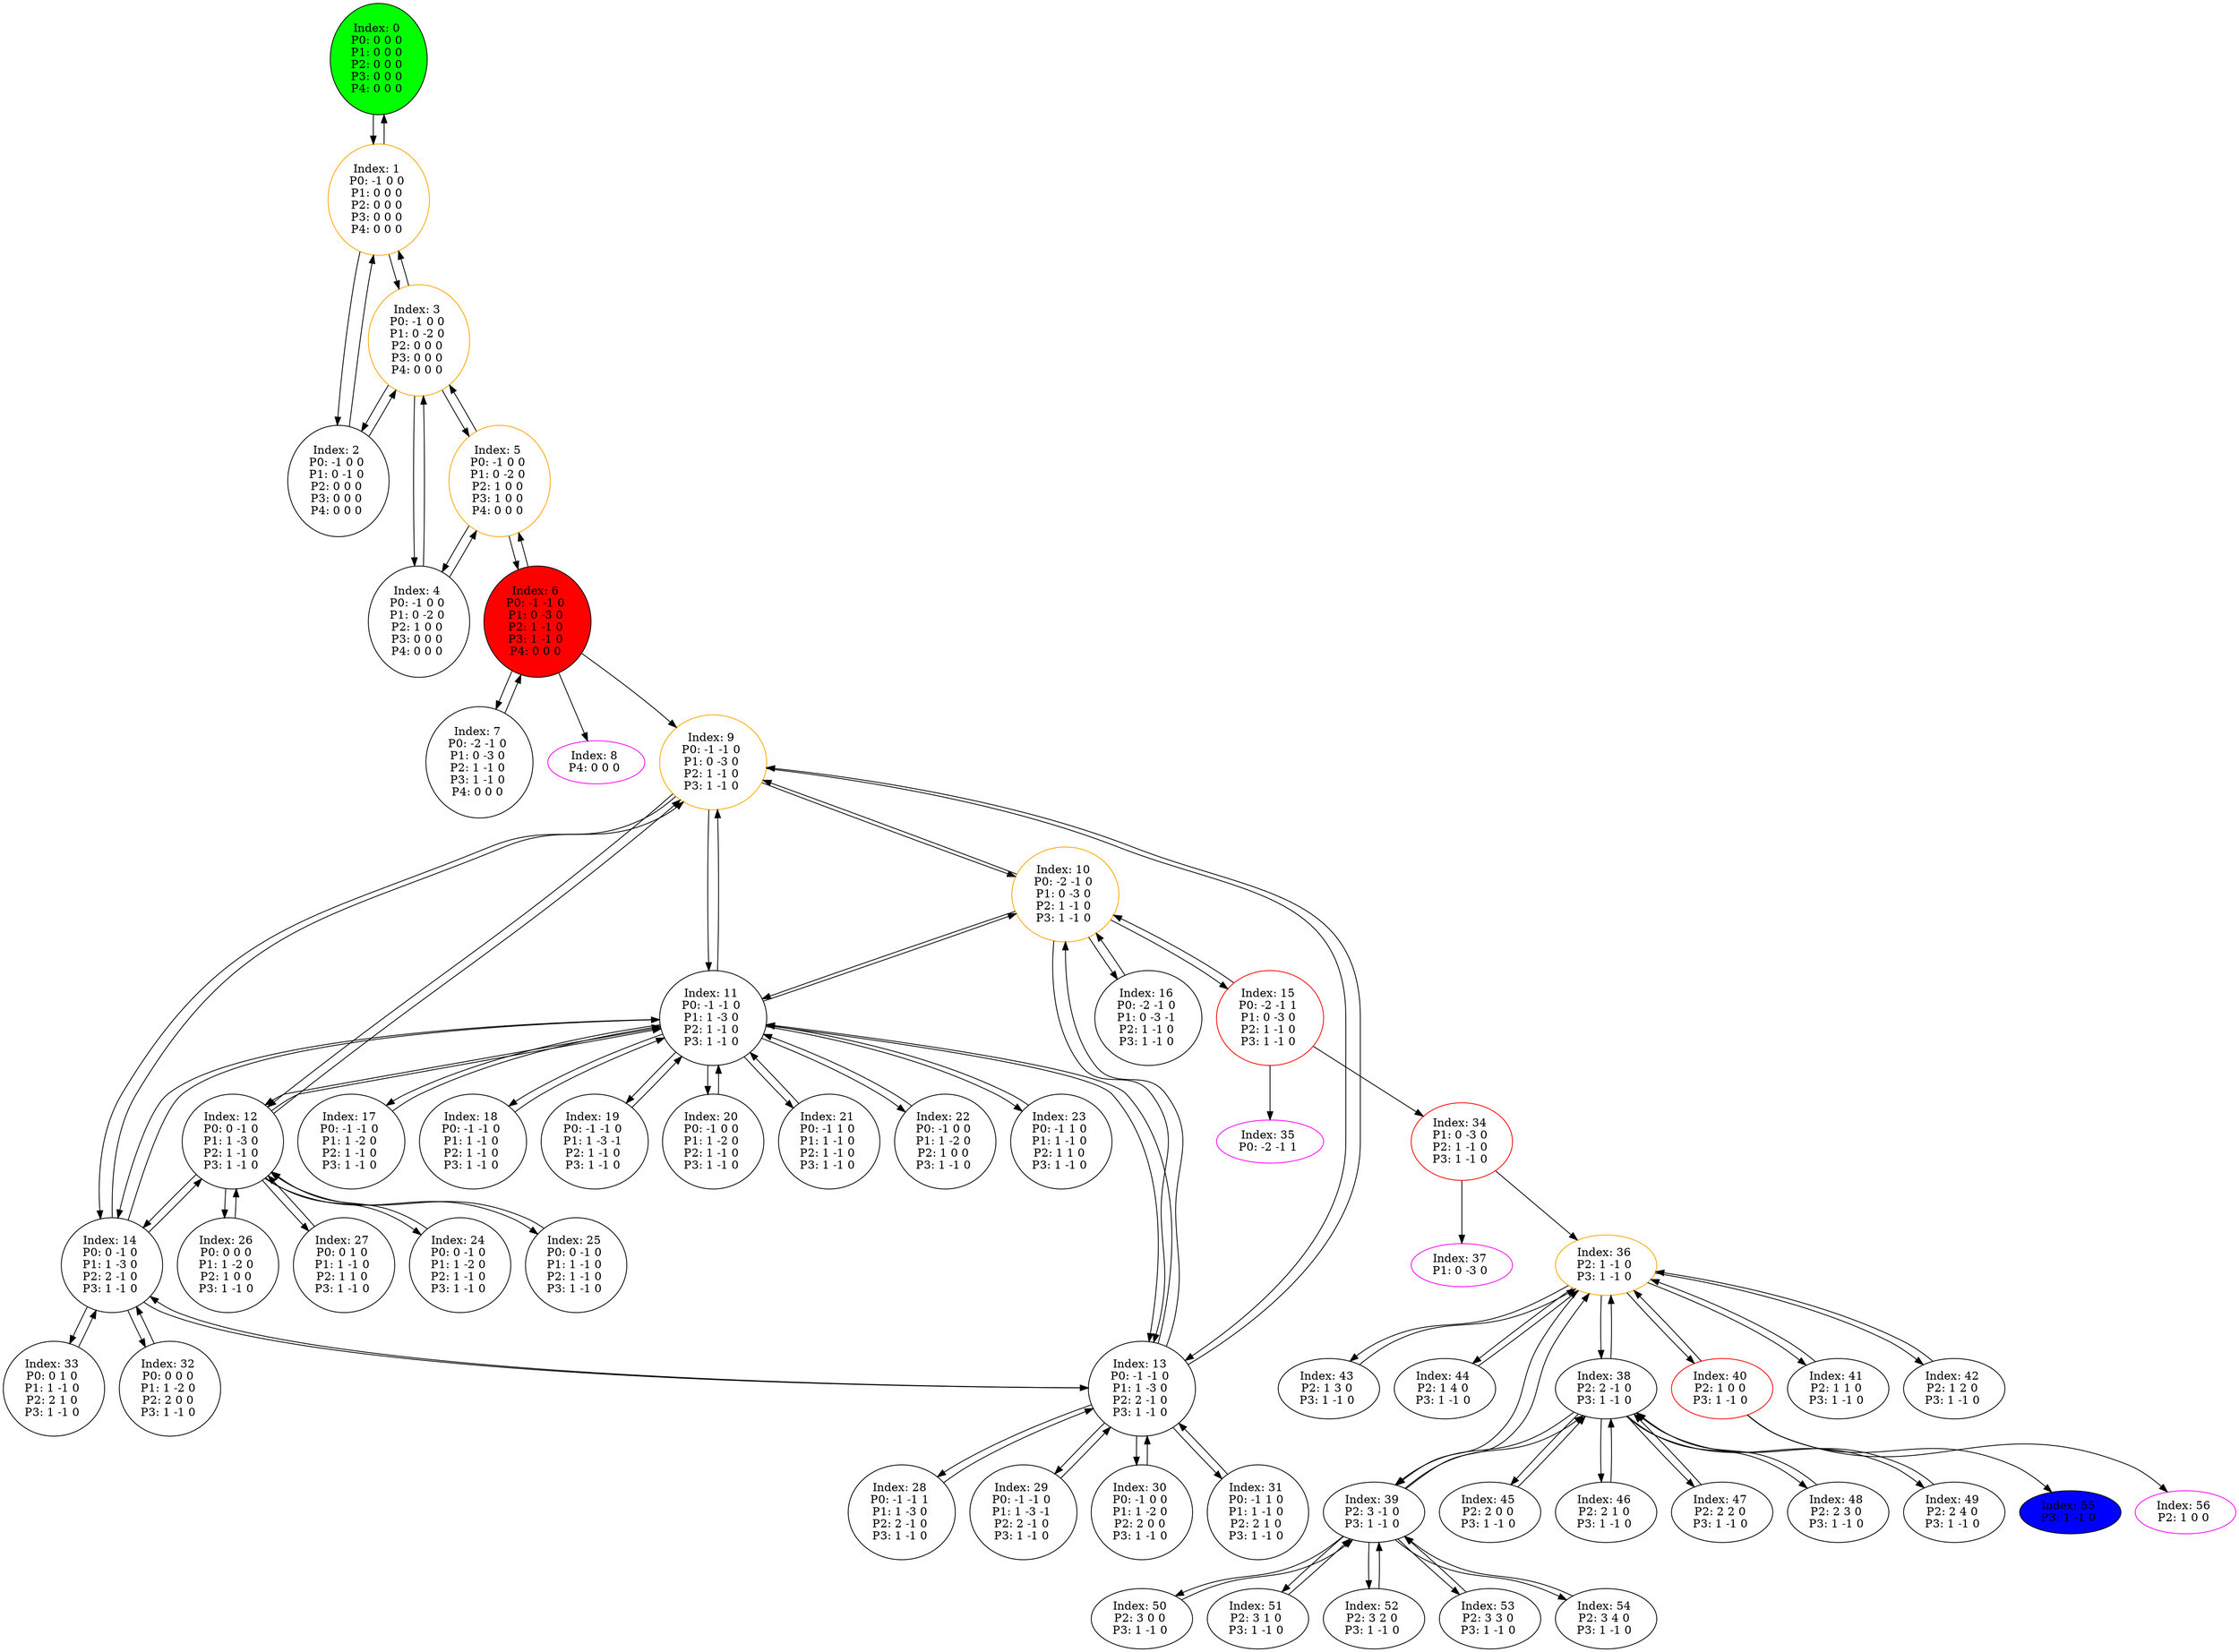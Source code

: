 digraph G {
color = "black"
0[label = "Index: 0 
P0: 0 0 0 
P1: 0 0 0 
P2: 0 0 0 
P3: 0 0 0 
P4: 0 0 0 
", style="filled", fillcolor = "green"]
1[label = "Index: 1 
P0: -1 0 0 
P1: 0 0 0 
P2: 0 0 0 
P3: 0 0 0 
P4: 0 0 0 
", color = "orange"]
2[label = "Index: 2 
P0: -1 0 0 
P1: 0 -1 0 
P2: 0 0 0 
P3: 0 0 0 
P4: 0 0 0 
"]
3[label = "Index: 3 
P0: -1 0 0 
P1: 0 -2 0 
P2: 0 0 0 
P3: 0 0 0 
P4: 0 0 0 
", color = "orange"]
4[label = "Index: 4 
P0: -1 0 0 
P1: 0 -2 0 
P2: 1 0 0 
P3: 0 0 0 
P4: 0 0 0 
"]
5[label = "Index: 5 
P0: -1 0 0 
P1: 0 -2 0 
P2: 1 0 0 
P3: 1 0 0 
P4: 0 0 0 
", color = "orange"]
6[label = "Index: 6 
P0: -1 -1 0 
P1: 0 -3 0 
P2: 1 -1 0 
P3: 1 -1 0 
P4: 0 0 0 
", style="filled", fillcolor = "red"]
7[label = "Index: 7 
P0: -2 -1 0 
P1: 0 -3 0 
P2: 1 -1 0 
P3: 1 -1 0 
P4: 0 0 0 
"]
8[label = "Index: 8 
P4: 0 0 0 
", color = "fuchsia"]
9[label = "Index: 9 
P0: -1 -1 0 
P1: 0 -3 0 
P2: 1 -1 0 
P3: 1 -1 0 
", color = "orange"]
10[label = "Index: 10 
P0: -2 -1 0 
P1: 0 -3 0 
P2: 1 -1 0 
P3: 1 -1 0 
", color = "orange"]
11[label = "Index: 11 
P0: -1 -1 0 
P1: 1 -3 0 
P2: 1 -1 0 
P3: 1 -1 0 
"]
12[label = "Index: 12 
P0: 0 -1 0 
P1: 1 -3 0 
P2: 1 -1 0 
P3: 1 -1 0 
"]
13[label = "Index: 13 
P0: -1 -1 0 
P1: 1 -3 0 
P2: 2 -1 0 
P3: 1 -1 0 
"]
14[label = "Index: 14 
P0: 0 -1 0 
P1: 1 -3 0 
P2: 2 -1 0 
P3: 1 -1 0 
"]
15[label = "Index: 15 
P0: -2 -1 1 
P1: 0 -3 0 
P2: 1 -1 0 
P3: 1 -1 0 
", color = "red"]
16[label = "Index: 16 
P0: -2 -1 0 
P1: 0 -3 -1 
P2: 1 -1 0 
P3: 1 -1 0 
"]
17[label = "Index: 17 
P0: -1 -1 0 
P1: 1 -2 0 
P2: 1 -1 0 
P3: 1 -1 0 
"]
18[label = "Index: 18 
P0: -1 -1 0 
P1: 1 -1 0 
P2: 1 -1 0 
P3: 1 -1 0 
"]
19[label = "Index: 19 
P0: -1 -1 0 
P1: 1 -3 -1 
P2: 1 -1 0 
P3: 1 -1 0 
"]
20[label = "Index: 20 
P0: -1 0 0 
P1: 1 -2 0 
P2: 1 -1 0 
P3: 1 -1 0 
"]
21[label = "Index: 21 
P0: -1 1 0 
P1: 1 -1 0 
P2: 1 -1 0 
P3: 1 -1 0 
"]
22[label = "Index: 22 
P0: -1 0 0 
P1: 1 -2 0 
P2: 1 0 0 
P3: 1 -1 0 
"]
23[label = "Index: 23 
P0: -1 1 0 
P1: 1 -1 0 
P2: 1 1 0 
P3: 1 -1 0 
"]
24[label = "Index: 24 
P0: 0 -1 0 
P1: 1 -2 0 
P2: 1 -1 0 
P3: 1 -1 0 
"]
25[label = "Index: 25 
P0: 0 -1 0 
P1: 1 -1 0 
P2: 1 -1 0 
P3: 1 -1 0 
"]
26[label = "Index: 26 
P0: 0 0 0 
P1: 1 -2 0 
P2: 1 0 0 
P3: 1 -1 0 
"]
27[label = "Index: 27 
P0: 0 1 0 
P1: 1 -1 0 
P2: 1 1 0 
P3: 1 -1 0 
"]
28[label = "Index: 28 
P0: -1 -1 1 
P1: 1 -3 0 
P2: 2 -1 0 
P3: 1 -1 0 
"]
29[label = "Index: 29 
P0: -1 -1 0 
P1: 1 -3 -1 
P2: 2 -1 0 
P3: 1 -1 0 
"]
30[label = "Index: 30 
P0: -1 0 0 
P1: 1 -2 0 
P2: 2 0 0 
P3: 1 -1 0 
"]
31[label = "Index: 31 
P0: -1 1 0 
P1: 1 -1 0 
P2: 2 1 0 
P3: 1 -1 0 
"]
32[label = "Index: 32 
P0: 0 0 0 
P1: 1 -2 0 
P2: 2 0 0 
P3: 1 -1 0 
"]
33[label = "Index: 33 
P0: 0 1 0 
P1: 1 -1 0 
P2: 2 1 0 
P3: 1 -1 0 
"]
34[label = "Index: 34 
P1: 0 -3 0 
P2: 1 -1 0 
P3: 1 -1 0 
", color = "red"]
35[label = "Index: 35 
P0: -2 -1 1 
", color = "fuchsia"]
36[label = "Index: 36 
P2: 1 -1 0 
P3: 1 -1 0 
", color = "orange"]
37[label = "Index: 37 
P1: 0 -3 0 
", color = "fuchsia"]
38[label = "Index: 38 
P2: 2 -1 0 
P3: 1 -1 0 
"]
39[label = "Index: 39 
P2: 3 -1 0 
P3: 1 -1 0 
"]
40[label = "Index: 40 
P2: 1 0 0 
P3: 1 -1 0 
", color = "red"]
41[label = "Index: 41 
P2: 1 1 0 
P3: 1 -1 0 
"]
42[label = "Index: 42 
P2: 1 2 0 
P3: 1 -1 0 
"]
43[label = "Index: 43 
P2: 1 3 0 
P3: 1 -1 0 
"]
44[label = "Index: 44 
P2: 1 4 0 
P3: 1 -1 0 
"]
45[label = "Index: 45 
P2: 2 0 0 
P3: 1 -1 0 
"]
46[label = "Index: 46 
P2: 2 1 0 
P3: 1 -1 0 
"]
47[label = "Index: 47 
P2: 2 2 0 
P3: 1 -1 0 
"]
48[label = "Index: 48 
P2: 2 3 0 
P3: 1 -1 0 
"]
49[label = "Index: 49 
P2: 2 4 0 
P3: 1 -1 0 
"]
50[label = "Index: 50 
P2: 3 0 0 
P3: 1 -1 0 
"]
51[label = "Index: 51 
P2: 3 1 0 
P3: 1 -1 0 
"]
52[label = "Index: 52 
P2: 3 2 0 
P3: 1 -1 0 
"]
53[label = "Index: 53 
P2: 3 3 0 
P3: 1 -1 0 
"]
54[label = "Index: 54 
P2: 3 4 0 
P3: 1 -1 0 
"]
55[label = "Index: 55 
P3: 1 -1 0 
", style="filled", fillcolor = "blue"]
56[label = "Index: 56 
P2: 1 0 0 
", color = "fuchsia"]
0 -> 1

1 -> 0
1 -> 2
1 -> 3

2 -> 1
2 -> 3

3 -> 1
3 -> 2
3 -> 4
3 -> 5

4 -> 3
4 -> 5

5 -> 3
5 -> 4
5 -> 6

6 -> 5
6 -> 7
6 -> 8
6 -> 9

7 -> 6

9 -> 10
9 -> 11
9 -> 12
9 -> 13
9 -> 14

10 -> 9
10 -> 15
10 -> 16
10 -> 11
10 -> 13

11 -> 9
11 -> 10
11 -> 12
11 -> 17
11 -> 18
11 -> 19
11 -> 20
11 -> 21
11 -> 13
11 -> 14
11 -> 22
11 -> 23

12 -> 9
12 -> 11
12 -> 24
12 -> 25
12 -> 14
12 -> 26
12 -> 27

13 -> 9
13 -> 10
13 -> 11
13 -> 14
13 -> 28
13 -> 29
13 -> 30
13 -> 31

14 -> 9
14 -> 11
14 -> 12
14 -> 13
14 -> 32
14 -> 33

15 -> 10
15 -> 34
15 -> 35

16 -> 10

17 -> 11

18 -> 11

19 -> 11

20 -> 11

21 -> 11

22 -> 11

23 -> 11

24 -> 12

25 -> 12

26 -> 12

27 -> 12

28 -> 13

29 -> 13

30 -> 13

31 -> 13

32 -> 14

33 -> 14

34 -> 36
34 -> 37

36 -> 38
36 -> 39
36 -> 40
36 -> 41
36 -> 42
36 -> 43
36 -> 44

38 -> 36
38 -> 39
38 -> 45
38 -> 46
38 -> 47
38 -> 48
38 -> 49

39 -> 36
39 -> 38
39 -> 50
39 -> 51
39 -> 52
39 -> 53
39 -> 54

40 -> 36
40 -> 55
40 -> 56

41 -> 36

42 -> 36

43 -> 36

44 -> 36

45 -> 38

46 -> 38

47 -> 38

48 -> 38

49 -> 38

50 -> 39

51 -> 39

52 -> 39

53 -> 39

54 -> 39

}
